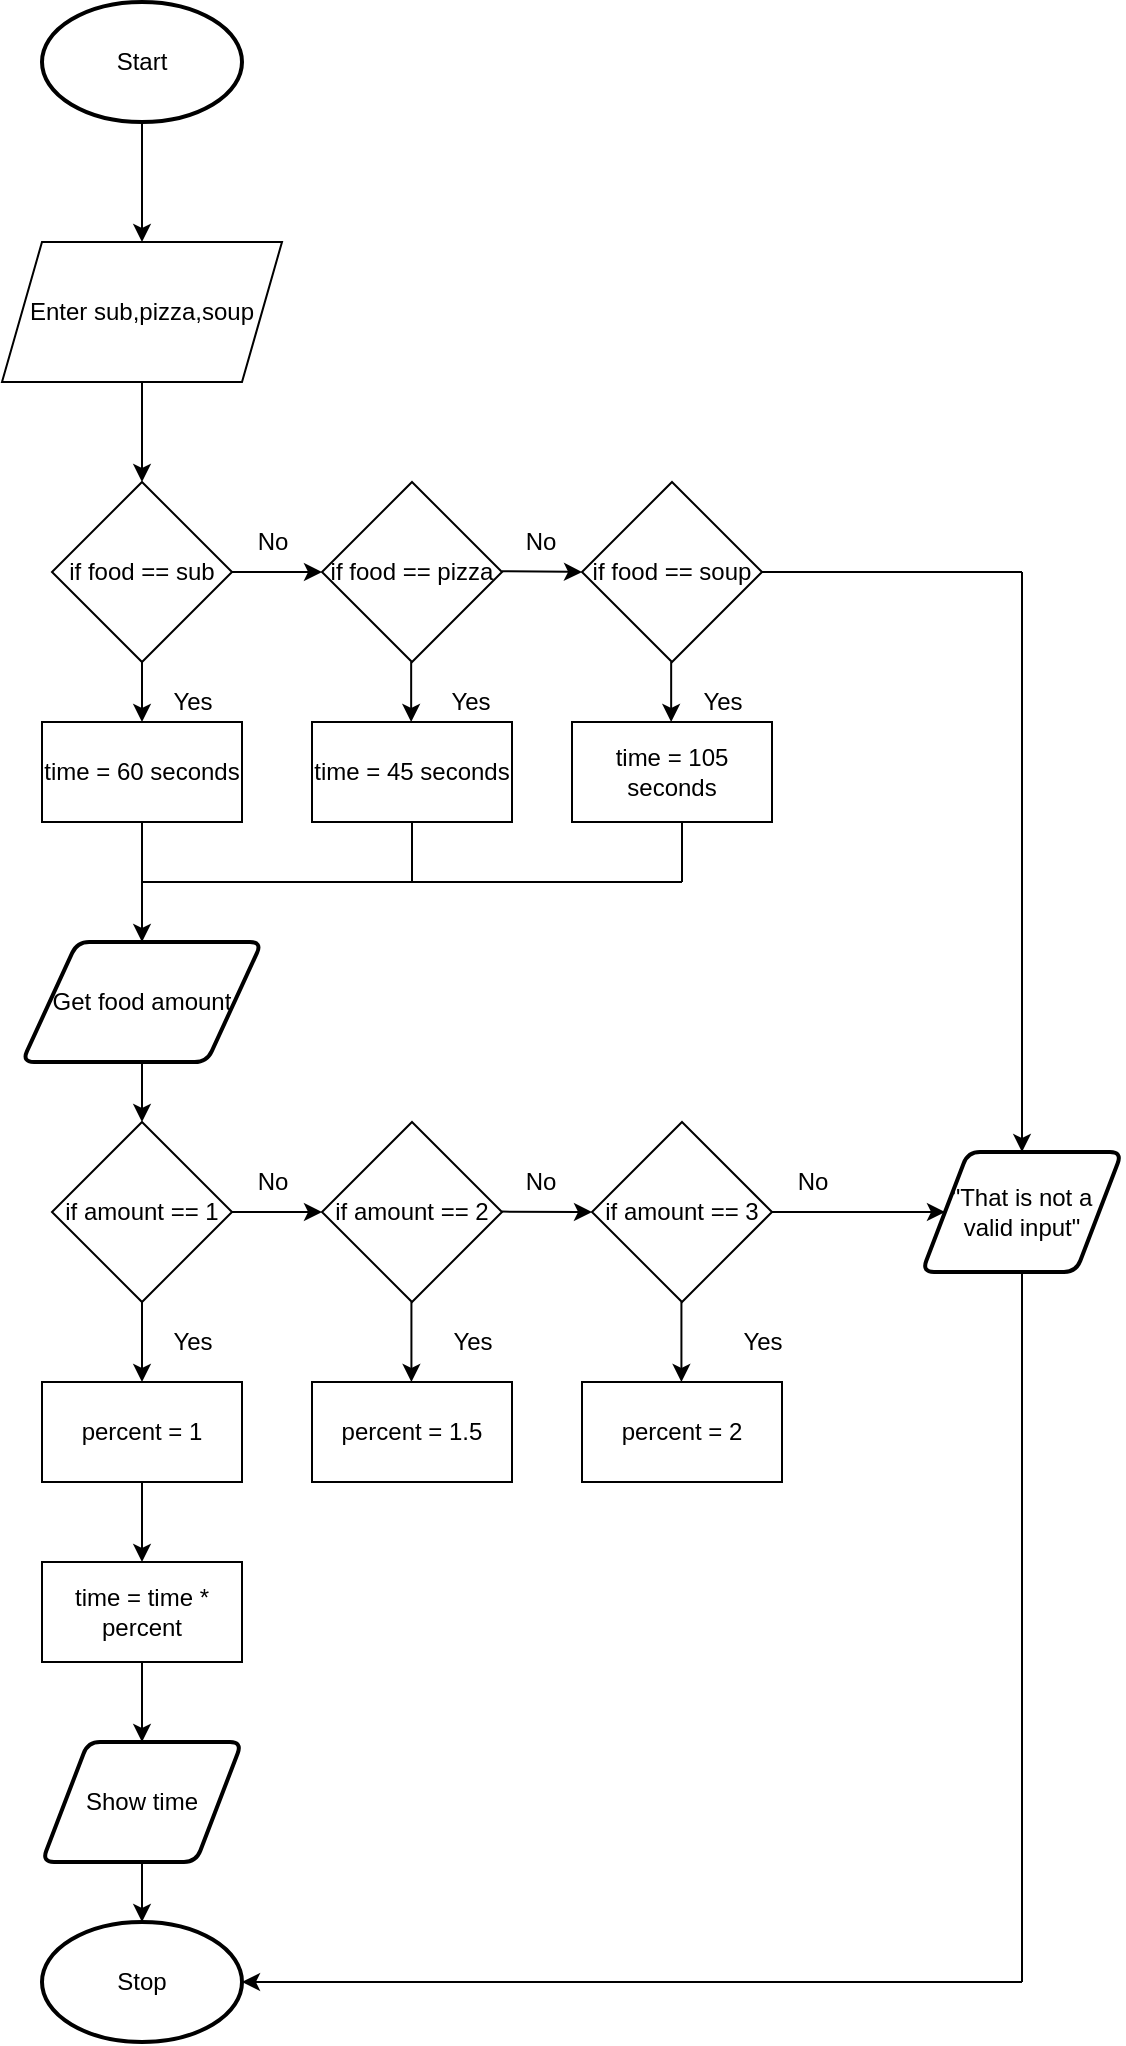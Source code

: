 <mxfile>
    <diagram id="69kBHh9OXYpM3DHvhayE" name="Page-1">
        <mxGraphModel dx="1074" dy="741" grid="1" gridSize="10" guides="1" tooltips="1" connect="1" arrows="1" fold="1" page="1" pageScale="1" pageWidth="827" pageHeight="1169" math="0" shadow="0">
            <root>
                <mxCell id="0"/>
                <mxCell id="1" parent="0"/>
                <mxCell id="2" value="Start" style="strokeWidth=2;html=1;shape=mxgraph.flowchart.start_1;whiteSpace=wrap;" parent="1" vertex="1">
                    <mxGeometry x="150" y="80" width="100" height="60" as="geometry"/>
                </mxCell>
                <mxCell id="3" value="" style="endArrow=classic;html=1;exitX=0.5;exitY=1;exitDx=0;exitDy=0;exitPerimeter=0;" parent="1" source="2" edge="1">
                    <mxGeometry width="50" height="50" relative="1" as="geometry">
                        <mxPoint x="390" y="310" as="sourcePoint"/>
                        <mxPoint x="200" y="200" as="targetPoint"/>
                    </mxGeometry>
                </mxCell>
                <mxCell id="4" value="Enter sub,pizza,soup" style="shape=parallelogram;perimeter=parallelogramPerimeter;whiteSpace=wrap;html=1;fixedSize=1;" parent="1" vertex="1">
                    <mxGeometry x="130" y="200" width="140" height="70" as="geometry"/>
                </mxCell>
                <mxCell id="5" value="" style="endArrow=classic;html=1;exitX=0.5;exitY=1;exitDx=0;exitDy=0;" parent="1" source="4" edge="1">
                    <mxGeometry width="50" height="50" relative="1" as="geometry">
                        <mxPoint x="390" y="310" as="sourcePoint"/>
                        <mxPoint x="200" y="320" as="targetPoint"/>
                    </mxGeometry>
                </mxCell>
                <mxCell id="11" value="if food == sub" style="rhombus;whiteSpace=wrap;html=1;" parent="1" vertex="1">
                    <mxGeometry x="155" y="320" width="90" height="90" as="geometry"/>
                </mxCell>
                <mxCell id="12" value="" style="endArrow=classic;html=1;exitX=1;exitY=0.5;exitDx=0;exitDy=0;" parent="1" source="11" edge="1">
                    <mxGeometry width="50" height="50" relative="1" as="geometry">
                        <mxPoint x="390" y="410" as="sourcePoint"/>
                        <mxPoint x="290" y="365" as="targetPoint"/>
                    </mxGeometry>
                </mxCell>
                <mxCell id="13" value="if food == soup" style="rhombus;whiteSpace=wrap;html=1;" parent="1" vertex="1">
                    <mxGeometry x="420" y="320" width="90" height="90" as="geometry"/>
                </mxCell>
                <mxCell id="14" value="if food == pizza" style="rhombus;whiteSpace=wrap;html=1;" parent="1" vertex="1">
                    <mxGeometry x="290" y="320" width="90" height="90" as="geometry"/>
                </mxCell>
                <mxCell id="15" value="" style="endArrow=classic;html=1;exitX=1;exitY=0.5;exitDx=0;exitDy=0;entryX=0;entryY=0.5;entryDx=0;entryDy=0;" parent="1" target="13" edge="1">
                    <mxGeometry width="50" height="50" relative="1" as="geometry">
                        <mxPoint x="380" y="364.58" as="sourcePoint"/>
                        <mxPoint x="425" y="364.58" as="targetPoint"/>
                    </mxGeometry>
                </mxCell>
                <mxCell id="16" value="No" style="text;html=1;align=center;verticalAlign=middle;resizable=0;points=[];autosize=1;strokeColor=none;fillColor=none;" parent="1" vertex="1">
                    <mxGeometry x="250" y="340" width="30" height="20" as="geometry"/>
                </mxCell>
                <mxCell id="17" value="No" style="text;html=1;align=center;verticalAlign=middle;resizable=0;points=[];autosize=1;strokeColor=none;fillColor=none;" parent="1" vertex="1">
                    <mxGeometry x="383.5" y="340" width="30" height="20" as="geometry"/>
                </mxCell>
                <mxCell id="18" value="" style="endArrow=classic;html=1;exitX=0.5;exitY=1;exitDx=0;exitDy=0;" parent="1" source="11" edge="1">
                    <mxGeometry width="50" height="50" relative="1" as="geometry">
                        <mxPoint x="340" y="390" as="sourcePoint"/>
                        <mxPoint x="200" y="440" as="targetPoint"/>
                    </mxGeometry>
                </mxCell>
                <mxCell id="19" value="" style="endArrow=classic;html=1;exitX=0.5;exitY=1;exitDx=0;exitDy=0;" parent="1" edge="1">
                    <mxGeometry width="50" height="50" relative="1" as="geometry">
                        <mxPoint x="464.58" y="410" as="sourcePoint"/>
                        <mxPoint x="464.58" y="440" as="targetPoint"/>
                    </mxGeometry>
                </mxCell>
                <mxCell id="20" value="" style="endArrow=classic;html=1;exitX=0.5;exitY=1;exitDx=0;exitDy=0;" parent="1" edge="1">
                    <mxGeometry width="50" height="50" relative="1" as="geometry">
                        <mxPoint x="334.58" y="410" as="sourcePoint"/>
                        <mxPoint x="334.58" y="440" as="targetPoint"/>
                    </mxGeometry>
                </mxCell>
                <mxCell id="21" value="time = 60 seconds" style="rounded=0;whiteSpace=wrap;html=1;" parent="1" vertex="1">
                    <mxGeometry x="150" y="440" width="100" height="50" as="geometry"/>
                </mxCell>
                <mxCell id="22" value="time = 105 seconds" style="rounded=0;whiteSpace=wrap;html=1;" parent="1" vertex="1">
                    <mxGeometry x="415" y="440" width="100" height="50" as="geometry"/>
                </mxCell>
                <mxCell id="23" value="time = 45 seconds" style="rounded=0;whiteSpace=wrap;html=1;" parent="1" vertex="1">
                    <mxGeometry x="285" y="440" width="100" height="50" as="geometry"/>
                </mxCell>
                <mxCell id="24" value="" style="endArrow=classic;html=1;exitX=0.5;exitY=1;exitDx=0;exitDy=0;" parent="1" source="21" edge="1">
                    <mxGeometry width="50" height="50" relative="1" as="geometry">
                        <mxPoint x="340" y="450" as="sourcePoint"/>
                        <mxPoint x="200" y="550" as="targetPoint"/>
                    </mxGeometry>
                </mxCell>
                <mxCell id="25" value="Get food amount" style="shape=parallelogram;html=1;strokeWidth=2;perimeter=parallelogramPerimeter;whiteSpace=wrap;rounded=1;arcSize=12;size=0.23;" parent="1" vertex="1">
                    <mxGeometry x="140" y="550" width="120" height="60" as="geometry"/>
                </mxCell>
                <mxCell id="26" value="" style="endArrow=none;html=1;" parent="1" edge="1">
                    <mxGeometry width="50" height="50" relative="1" as="geometry">
                        <mxPoint x="200" y="520" as="sourcePoint"/>
                        <mxPoint x="470" y="520" as="targetPoint"/>
                    </mxGeometry>
                </mxCell>
                <mxCell id="27" value="Yes" style="text;html=1;align=center;verticalAlign=middle;resizable=0;points=[];autosize=1;strokeColor=none;fillColor=none;" parent="1" vertex="1">
                    <mxGeometry x="205" y="420" width="40" height="20" as="geometry"/>
                </mxCell>
                <mxCell id="29" value="Yes" style="text;html=1;align=center;verticalAlign=middle;resizable=0;points=[];autosize=1;strokeColor=none;fillColor=none;" parent="1" vertex="1">
                    <mxGeometry x="470" y="420" width="40" height="20" as="geometry"/>
                </mxCell>
                <mxCell id="30" value="Yes" style="text;html=1;align=center;verticalAlign=middle;resizable=0;points=[];autosize=1;strokeColor=none;fillColor=none;" parent="1" vertex="1">
                    <mxGeometry x="343.5" y="420" width="40" height="20" as="geometry"/>
                </mxCell>
                <mxCell id="31" value="" style="endArrow=none;html=1;exitX=1;exitY=0.5;exitDx=0;exitDy=0;" parent="1" source="13" edge="1">
                    <mxGeometry width="50" height="50" relative="1" as="geometry">
                        <mxPoint x="340" y="450" as="sourcePoint"/>
                        <mxPoint x="640" y="365" as="targetPoint"/>
                    </mxGeometry>
                </mxCell>
                <mxCell id="32" value="" style="endArrow=none;html=1;exitX=0.5;exitY=1;exitDx=0;exitDy=0;" parent="1" source="23" edge="1">
                    <mxGeometry width="50" height="50" relative="1" as="geometry">
                        <mxPoint x="340" y="540" as="sourcePoint"/>
                        <mxPoint x="335" y="520" as="targetPoint"/>
                    </mxGeometry>
                </mxCell>
                <mxCell id="33" value="" style="endArrow=none;html=1;exitX=0.5;exitY=1;exitDx=0;exitDy=0;" parent="1" edge="1">
                    <mxGeometry width="50" height="50" relative="1" as="geometry">
                        <mxPoint x="470" y="490" as="sourcePoint"/>
                        <mxPoint x="470" y="520" as="targetPoint"/>
                    </mxGeometry>
                </mxCell>
                <mxCell id="34" value="" style="endArrow=classic;html=1;exitX=0.5;exitY=1;exitDx=0;exitDy=0;" parent="1" source="25" edge="1">
                    <mxGeometry width="50" height="50" relative="1" as="geometry">
                        <mxPoint x="340" y="540" as="sourcePoint"/>
                        <mxPoint x="200" y="640" as="targetPoint"/>
                    </mxGeometry>
                </mxCell>
                <mxCell id="35" value="if amount == 1" style="rhombus;whiteSpace=wrap;html=1;" parent="1" vertex="1">
                    <mxGeometry x="155" y="640" width="90" height="90" as="geometry"/>
                </mxCell>
                <mxCell id="36" value="if amount == 2" style="rhombus;whiteSpace=wrap;html=1;" parent="1" vertex="1">
                    <mxGeometry x="290" y="640" width="90" height="90" as="geometry"/>
                </mxCell>
                <mxCell id="37" value="if amount == 3" style="rhombus;whiteSpace=wrap;html=1;" parent="1" vertex="1">
                    <mxGeometry x="425" y="640" width="90" height="90" as="geometry"/>
                </mxCell>
                <mxCell id="38" value="" style="endArrow=classic;html=1;exitX=1;exitY=0.5;exitDx=0;exitDy=0;entryX=0;entryY=0.5;entryDx=0;entryDy=0;" parent="1" source="35" target="36" edge="1">
                    <mxGeometry width="50" height="50" relative="1" as="geometry">
                        <mxPoint x="340" y="620" as="sourcePoint"/>
                        <mxPoint x="280" y="700" as="targetPoint"/>
                    </mxGeometry>
                </mxCell>
                <mxCell id="39" value="" style="endArrow=classic;html=1;exitX=1;exitY=0.5;exitDx=0;exitDy=0;entryX=0;entryY=0.5;entryDx=0;entryDy=0;" parent="1" target="37" edge="1">
                    <mxGeometry width="50" height="50" relative="1" as="geometry">
                        <mxPoint x="380" y="684.8" as="sourcePoint"/>
                        <mxPoint x="420" y="710" as="targetPoint"/>
                    </mxGeometry>
                </mxCell>
                <mxCell id="40" value="No" style="text;html=1;align=center;verticalAlign=middle;resizable=0;points=[];autosize=1;strokeColor=none;fillColor=none;" parent="1" vertex="1">
                    <mxGeometry x="250" y="660" width="30" height="20" as="geometry"/>
                </mxCell>
                <mxCell id="41" value="No" style="text;html=1;align=center;verticalAlign=middle;resizable=0;points=[];autosize=1;strokeColor=none;fillColor=none;" parent="1" vertex="1">
                    <mxGeometry x="384" y="660" width="30" height="20" as="geometry"/>
                </mxCell>
                <mxCell id="42" value="No" style="text;html=1;align=center;verticalAlign=middle;resizable=0;points=[];autosize=1;strokeColor=none;fillColor=none;" parent="1" vertex="1">
                    <mxGeometry x="520" y="660" width="30" height="20" as="geometry"/>
                </mxCell>
                <mxCell id="43" value="" style="endArrow=classic;html=1;exitX=1;exitY=0.5;exitDx=0;exitDy=0;entryX=0;entryY=0.5;entryDx=0;entryDy=0;" parent="1" source="37" target="44" edge="1">
                    <mxGeometry width="50" height="50" relative="1" as="geometry">
                        <mxPoint x="350" y="560" as="sourcePoint"/>
                        <mxPoint x="570" y="690" as="targetPoint"/>
                    </mxGeometry>
                </mxCell>
                <mxCell id="44" value="&quot;That is not a valid input&quot;" style="shape=parallelogram;html=1;strokeWidth=2;perimeter=parallelogramPerimeter;whiteSpace=wrap;rounded=1;arcSize=12;size=0.23;" parent="1" vertex="1">
                    <mxGeometry x="590" y="655" width="100" height="60" as="geometry"/>
                </mxCell>
                <mxCell id="45" value="" style="endArrow=classic;html=1;entryX=0.5;entryY=0;entryDx=0;entryDy=0;" parent="1" target="44" edge="1">
                    <mxGeometry width="50" height="50" relative="1" as="geometry">
                        <mxPoint x="640" y="365" as="sourcePoint"/>
                        <mxPoint x="640" y="650" as="targetPoint"/>
                    </mxGeometry>
                </mxCell>
                <mxCell id="46" value="percent = 1" style="rounded=0;whiteSpace=wrap;html=1;" parent="1" vertex="1">
                    <mxGeometry x="150" y="770" width="100" height="50" as="geometry"/>
                </mxCell>
                <mxCell id="47" value="percent = 1.5" style="rounded=0;whiteSpace=wrap;html=1;" parent="1" vertex="1">
                    <mxGeometry x="285" y="770" width="100" height="50" as="geometry"/>
                </mxCell>
                <mxCell id="48" value="percent = 2" style="rounded=0;whiteSpace=wrap;html=1;" parent="1" vertex="1">
                    <mxGeometry x="420" y="770" width="100" height="50" as="geometry"/>
                </mxCell>
                <mxCell id="49" value="" style="endArrow=classic;html=1;exitX=0.5;exitY=1;exitDx=0;exitDy=0;entryX=0.5;entryY=0;entryDx=0;entryDy=0;" parent="1" source="35" target="46" edge="1">
                    <mxGeometry width="50" height="50" relative="1" as="geometry">
                        <mxPoint x="390" y="610" as="sourcePoint"/>
                        <mxPoint x="440" y="560" as="targetPoint"/>
                    </mxGeometry>
                </mxCell>
                <mxCell id="50" value="" style="endArrow=classic;html=1;exitX=0.5;exitY=1;exitDx=0;exitDy=0;entryX=0.5;entryY=0;entryDx=0;entryDy=0;" parent="1" edge="1">
                    <mxGeometry width="50" height="50" relative="1" as="geometry">
                        <mxPoint x="334.71" y="730" as="sourcePoint"/>
                        <mxPoint x="334.71" y="770" as="targetPoint"/>
                    </mxGeometry>
                </mxCell>
                <mxCell id="51" value="" style="endArrow=classic;html=1;exitX=0.5;exitY=1;exitDx=0;exitDy=0;entryX=0.5;entryY=0;entryDx=0;entryDy=0;" parent="1" edge="1">
                    <mxGeometry width="50" height="50" relative="1" as="geometry">
                        <mxPoint x="469.71" y="730" as="sourcePoint"/>
                        <mxPoint x="469.71" y="770" as="targetPoint"/>
                    </mxGeometry>
                </mxCell>
                <mxCell id="52" value="" style="endArrow=none;html=1;entryX=0.5;entryY=1;entryDx=0;entryDy=0;" parent="1" target="44" edge="1">
                    <mxGeometry width="50" height="50" relative="1" as="geometry">
                        <mxPoint x="640" y="1070" as="sourcePoint"/>
                        <mxPoint x="530" y="800" as="targetPoint"/>
                    </mxGeometry>
                </mxCell>
                <mxCell id="53" value="" style="endArrow=classic;html=1;exitX=0.5;exitY=1;exitDx=0;exitDy=0;" parent="1" source="46" edge="1">
                    <mxGeometry width="50" height="50" relative="1" as="geometry">
                        <mxPoint x="480" y="940" as="sourcePoint"/>
                        <mxPoint x="200" y="860" as="targetPoint"/>
                    </mxGeometry>
                </mxCell>
                <mxCell id="54" value="time = time * percent" style="rounded=0;whiteSpace=wrap;html=1;" parent="1" vertex="1">
                    <mxGeometry x="150" y="860" width="100" height="50" as="geometry"/>
                </mxCell>
                <mxCell id="55" value="" style="endArrow=classic;html=1;exitX=0.5;exitY=1;exitDx=0;exitDy=0;" parent="1" source="54" edge="1">
                    <mxGeometry width="50" height="50" relative="1" as="geometry">
                        <mxPoint x="480" y="930" as="sourcePoint"/>
                        <mxPoint x="200" y="950" as="targetPoint"/>
                    </mxGeometry>
                </mxCell>
                <mxCell id="56" value="Show time" style="shape=parallelogram;html=1;strokeWidth=2;perimeter=parallelogramPerimeter;whiteSpace=wrap;rounded=1;arcSize=12;size=0.23;" parent="1" vertex="1">
                    <mxGeometry x="150" y="950" width="100" height="60" as="geometry"/>
                </mxCell>
                <mxCell id="57" value="" style="endArrow=classic;html=1;exitX=0.5;exitY=1;exitDx=0;exitDy=0;" parent="1" source="56" edge="1">
                    <mxGeometry width="50" height="50" relative="1" as="geometry">
                        <mxPoint x="480" y="930" as="sourcePoint"/>
                        <mxPoint x="200" y="1040" as="targetPoint"/>
                    </mxGeometry>
                </mxCell>
                <mxCell id="58" value="Stop" style="strokeWidth=2;html=1;shape=mxgraph.flowchart.start_1;whiteSpace=wrap;" parent="1" vertex="1">
                    <mxGeometry x="150" y="1040" width="100" height="60" as="geometry"/>
                </mxCell>
                <mxCell id="59" value="" style="endArrow=classic;html=1;entryX=1;entryY=0.5;entryDx=0;entryDy=0;entryPerimeter=0;" parent="1" target="58" edge="1">
                    <mxGeometry width="50" height="50" relative="1" as="geometry">
                        <mxPoint x="640" y="1070" as="sourcePoint"/>
                        <mxPoint x="530" y="880" as="targetPoint"/>
                    </mxGeometry>
                </mxCell>
                <mxCell id="60" value="Yes" style="text;html=1;align=center;verticalAlign=middle;resizable=0;points=[];autosize=1;strokeColor=none;fillColor=none;" vertex="1" parent="1">
                    <mxGeometry x="205" y="740" width="40" height="20" as="geometry"/>
                </mxCell>
                <mxCell id="61" value="Yes" style="text;html=1;align=center;verticalAlign=middle;resizable=0;points=[];autosize=1;strokeColor=none;fillColor=none;" vertex="1" parent="1">
                    <mxGeometry x="345" y="740" width="40" height="20" as="geometry"/>
                </mxCell>
                <mxCell id="62" value="Yes" style="text;html=1;align=center;verticalAlign=middle;resizable=0;points=[];autosize=1;strokeColor=none;fillColor=none;" vertex="1" parent="1">
                    <mxGeometry x="490" y="740" width="40" height="20" as="geometry"/>
                </mxCell>
            </root>
        </mxGraphModel>
    </diagram>
</mxfile>